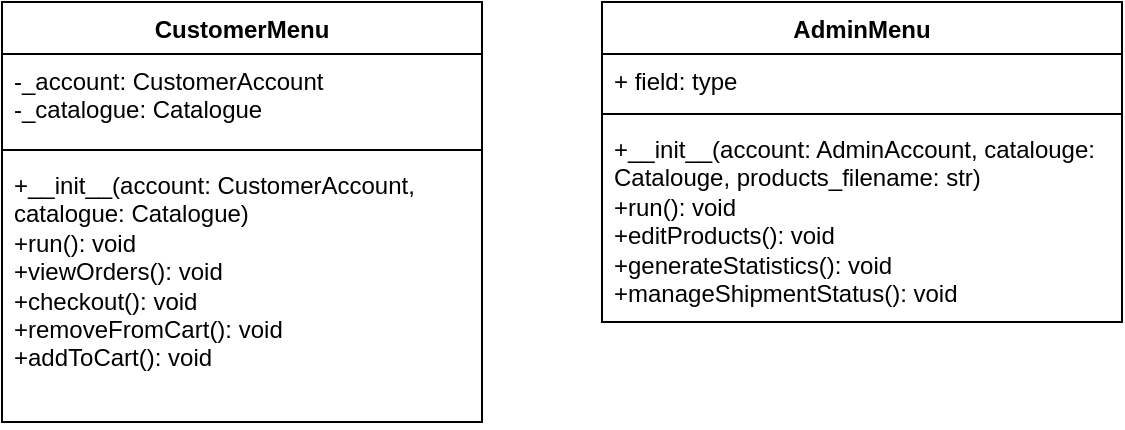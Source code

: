 <mxfile version="27.1.4">
  <diagram name="Page-1" id="ewtyFBpQmC7PQ8GyPPks">
    <mxGraphModel dx="868" dy="497" grid="1" gridSize="10" guides="1" tooltips="1" connect="1" arrows="1" fold="1" page="1" pageScale="1" pageWidth="3300" pageHeight="4681" math="0" shadow="0">
      <root>
        <mxCell id="0" />
        <mxCell id="1" parent="0" />
        <mxCell id="gdw9eFPZmKmg1WSKYvkV-1" value="CustomerMenu" style="swimlane;fontStyle=1;align=center;verticalAlign=top;childLayout=stackLayout;horizontal=1;startSize=26;horizontalStack=0;resizeParent=1;resizeParentMax=0;resizeLast=0;collapsible=1;marginBottom=0;whiteSpace=wrap;html=1;" vertex="1" parent="1">
          <mxGeometry x="240" y="150" width="240" height="210" as="geometry" />
        </mxCell>
        <mxCell id="gdw9eFPZmKmg1WSKYvkV-2" value="&lt;div&gt;-_account: CustomerAccount&lt;/div&gt;&lt;div&gt;-_catalogue: Catalogue&lt;/div&gt;" style="text;strokeColor=none;fillColor=none;align=left;verticalAlign=top;spacingLeft=4;spacingRight=4;overflow=hidden;rotatable=0;points=[[0,0.5],[1,0.5]];portConstraint=eastwest;whiteSpace=wrap;html=1;" vertex="1" parent="gdw9eFPZmKmg1WSKYvkV-1">
          <mxGeometry y="26" width="240" height="44" as="geometry" />
        </mxCell>
        <mxCell id="gdw9eFPZmKmg1WSKYvkV-3" value="" style="line;strokeWidth=1;fillColor=none;align=left;verticalAlign=middle;spacingTop=-1;spacingLeft=3;spacingRight=3;rotatable=0;labelPosition=right;points=[];portConstraint=eastwest;strokeColor=inherit;" vertex="1" parent="gdw9eFPZmKmg1WSKYvkV-1">
          <mxGeometry y="70" width="240" height="8" as="geometry" />
        </mxCell>
        <mxCell id="gdw9eFPZmKmg1WSKYvkV-4" value="&lt;div&gt;+__init__(account: CustomerAccount, catalogue: Catalogue)&lt;/div&gt;&lt;div&gt;+run(): void&lt;/div&gt;&lt;div&gt;+viewOrders(): void&lt;/div&gt;&lt;div&gt;+checkout(): void&lt;/div&gt;&lt;div&gt;+removeFromCart(): void&lt;/div&gt;&lt;div&gt;+addToCart(): void&lt;/div&gt;&lt;div&gt;&lt;br&gt;&lt;/div&gt;" style="text;strokeColor=none;fillColor=none;align=left;verticalAlign=top;spacingLeft=4;spacingRight=4;overflow=hidden;rotatable=0;points=[[0,0.5],[1,0.5]];portConstraint=eastwest;whiteSpace=wrap;html=1;" vertex="1" parent="gdw9eFPZmKmg1WSKYvkV-1">
          <mxGeometry y="78" width="240" height="132" as="geometry" />
        </mxCell>
        <mxCell id="gdw9eFPZmKmg1WSKYvkV-5" value="AdminMenu" style="swimlane;fontStyle=1;align=center;verticalAlign=top;childLayout=stackLayout;horizontal=1;startSize=26;horizontalStack=0;resizeParent=1;resizeParentMax=0;resizeLast=0;collapsible=1;marginBottom=0;whiteSpace=wrap;html=1;" vertex="1" parent="1">
          <mxGeometry x="540" y="150" width="260" height="160" as="geometry" />
        </mxCell>
        <mxCell id="gdw9eFPZmKmg1WSKYvkV-6" value="+ field: type" style="text;strokeColor=none;fillColor=none;align=left;verticalAlign=top;spacingLeft=4;spacingRight=4;overflow=hidden;rotatable=0;points=[[0,0.5],[1,0.5]];portConstraint=eastwest;whiteSpace=wrap;html=1;" vertex="1" parent="gdw9eFPZmKmg1WSKYvkV-5">
          <mxGeometry y="26" width="260" height="26" as="geometry" />
        </mxCell>
        <mxCell id="gdw9eFPZmKmg1WSKYvkV-7" value="" style="line;strokeWidth=1;fillColor=none;align=left;verticalAlign=middle;spacingTop=-1;spacingLeft=3;spacingRight=3;rotatable=0;labelPosition=right;points=[];portConstraint=eastwest;strokeColor=inherit;" vertex="1" parent="gdw9eFPZmKmg1WSKYvkV-5">
          <mxGeometry y="52" width="260" height="8" as="geometry" />
        </mxCell>
        <mxCell id="gdw9eFPZmKmg1WSKYvkV-8" value="+__init__(account: AdminAccount, catalouge: Catalouge, products_filename: str)&lt;div&gt;+run(): void&lt;/div&gt;&lt;div&gt;+editProducts(): void&lt;/div&gt;&lt;div&gt;+generateStatistics(): void&lt;/div&gt;&lt;div&gt;+manageShipmentStatus(): void&lt;/div&gt;" style="text;strokeColor=none;fillColor=none;align=left;verticalAlign=top;spacingLeft=4;spacingRight=4;overflow=hidden;rotatable=0;points=[[0,0.5],[1,0.5]];portConstraint=eastwest;whiteSpace=wrap;html=1;" vertex="1" parent="gdw9eFPZmKmg1WSKYvkV-5">
          <mxGeometry y="60" width="260" height="100" as="geometry" />
        </mxCell>
      </root>
    </mxGraphModel>
  </diagram>
</mxfile>
